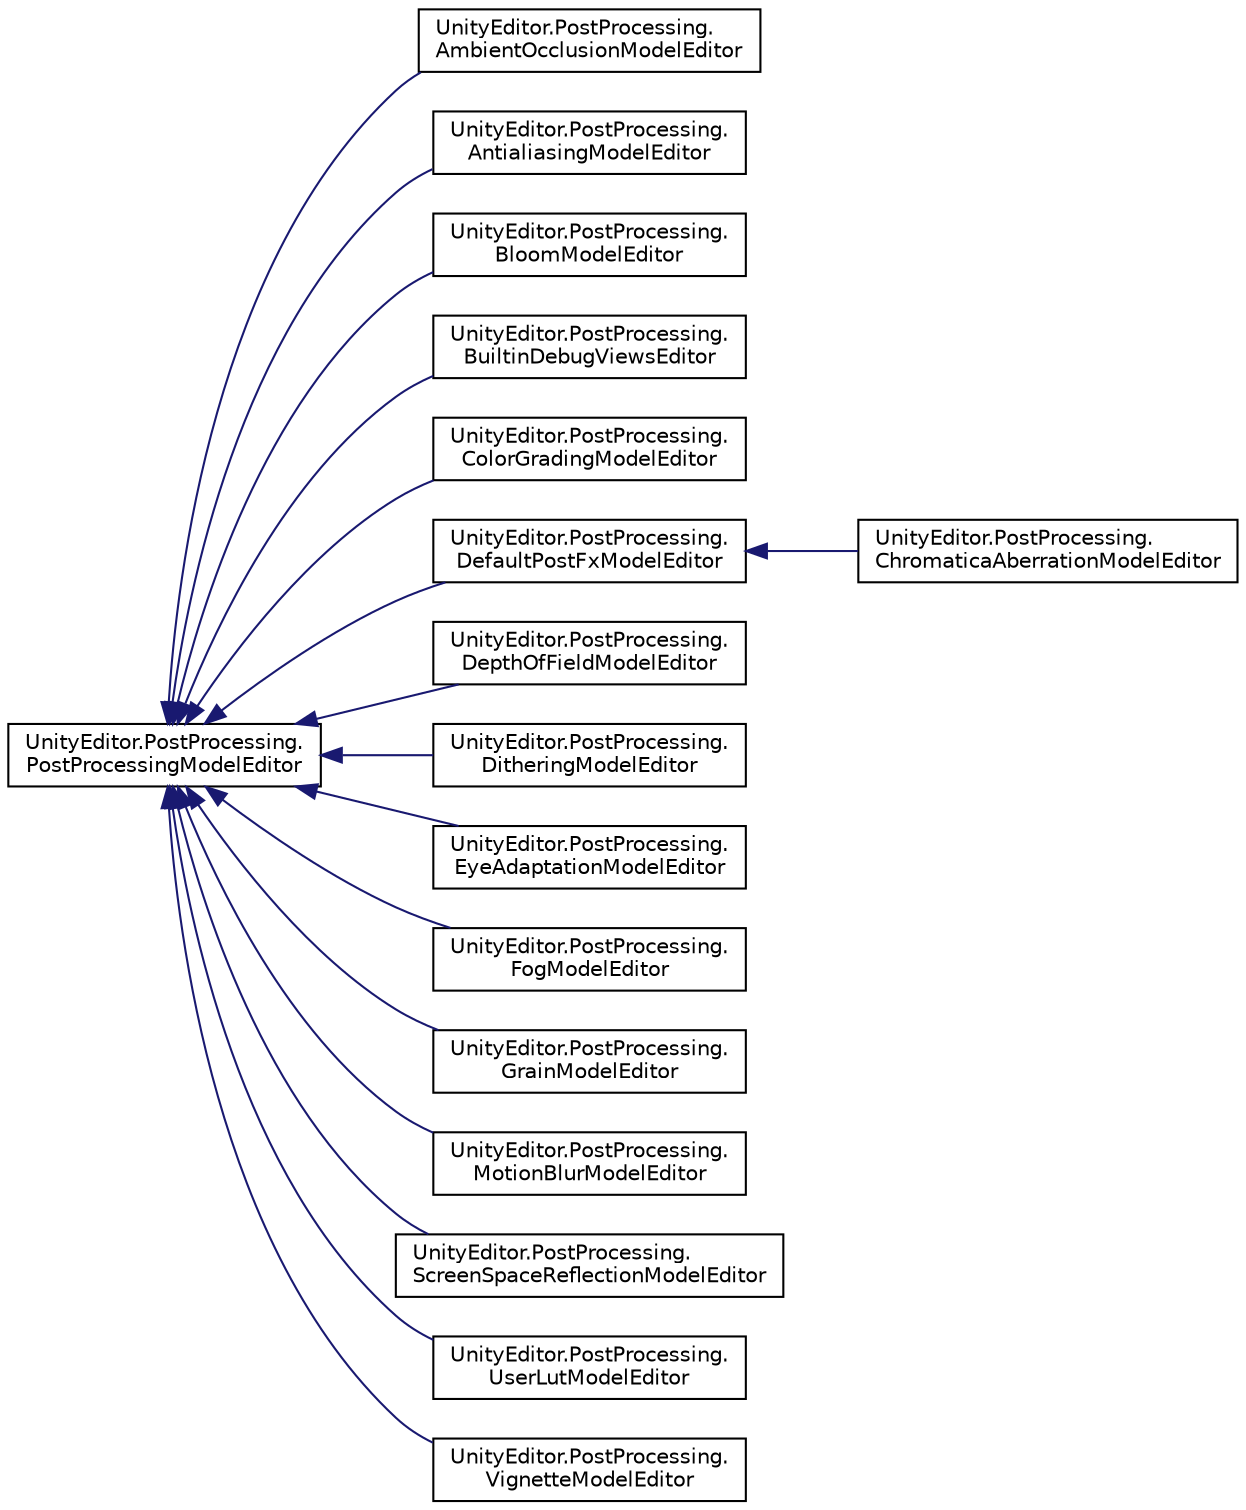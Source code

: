 digraph "Graphical Class Hierarchy"
{
  edge [fontname="Helvetica",fontsize="10",labelfontname="Helvetica",labelfontsize="10"];
  node [fontname="Helvetica",fontsize="10",shape=record];
  rankdir="LR";
  Node0 [label="UnityEditor.PostProcessing.\lPostProcessingModelEditor",height=0.2,width=0.4,color="black", fillcolor="white", style="filled",URL="$class_unity_editor_1_1_post_processing_1_1_post_processing_model_editor.html"];
  Node0 -> Node1 [dir="back",color="midnightblue",fontsize="10",style="solid",fontname="Helvetica"];
  Node1 [label="UnityEditor.PostProcessing.\lAmbientOcclusionModelEditor",height=0.2,width=0.4,color="black", fillcolor="white", style="filled",URL="$class_unity_editor_1_1_post_processing_1_1_ambient_occlusion_model_editor.html"];
  Node0 -> Node2 [dir="back",color="midnightblue",fontsize="10",style="solid",fontname="Helvetica"];
  Node2 [label="UnityEditor.PostProcessing.\lAntialiasingModelEditor",height=0.2,width=0.4,color="black", fillcolor="white", style="filled",URL="$class_unity_editor_1_1_post_processing_1_1_antialiasing_model_editor.html"];
  Node0 -> Node3 [dir="back",color="midnightblue",fontsize="10",style="solid",fontname="Helvetica"];
  Node3 [label="UnityEditor.PostProcessing.\lBloomModelEditor",height=0.2,width=0.4,color="black", fillcolor="white", style="filled",URL="$class_unity_editor_1_1_post_processing_1_1_bloom_model_editor.html"];
  Node0 -> Node4 [dir="back",color="midnightblue",fontsize="10",style="solid",fontname="Helvetica"];
  Node4 [label="UnityEditor.PostProcessing.\lBuiltinDebugViewsEditor",height=0.2,width=0.4,color="black", fillcolor="white", style="filled",URL="$class_unity_editor_1_1_post_processing_1_1_builtin_debug_views_editor.html"];
  Node0 -> Node5 [dir="back",color="midnightblue",fontsize="10",style="solid",fontname="Helvetica"];
  Node5 [label="UnityEditor.PostProcessing.\lColorGradingModelEditor",height=0.2,width=0.4,color="black", fillcolor="white", style="filled",URL="$class_unity_editor_1_1_post_processing_1_1_color_grading_model_editor.html"];
  Node0 -> Node6 [dir="back",color="midnightblue",fontsize="10",style="solid",fontname="Helvetica"];
  Node6 [label="UnityEditor.PostProcessing.\lDefaultPostFxModelEditor",height=0.2,width=0.4,color="black", fillcolor="white", style="filled",URL="$class_unity_editor_1_1_post_processing_1_1_default_post_fx_model_editor.html"];
  Node6 -> Node7 [dir="back",color="midnightblue",fontsize="10",style="solid",fontname="Helvetica"];
  Node7 [label="UnityEditor.PostProcessing.\lChromaticaAberrationModelEditor",height=0.2,width=0.4,color="black", fillcolor="white", style="filled",URL="$class_unity_editor_1_1_post_processing_1_1_chromatica_aberration_model_editor.html"];
  Node0 -> Node8 [dir="back",color="midnightblue",fontsize="10",style="solid",fontname="Helvetica"];
  Node8 [label="UnityEditor.PostProcessing.\lDepthOfFieldModelEditor",height=0.2,width=0.4,color="black", fillcolor="white", style="filled",URL="$class_unity_editor_1_1_post_processing_1_1_depth_of_field_model_editor.html"];
  Node0 -> Node9 [dir="back",color="midnightblue",fontsize="10",style="solid",fontname="Helvetica"];
  Node9 [label="UnityEditor.PostProcessing.\lDitheringModelEditor",height=0.2,width=0.4,color="black", fillcolor="white", style="filled",URL="$class_unity_editor_1_1_post_processing_1_1_dithering_model_editor.html"];
  Node0 -> Node10 [dir="back",color="midnightblue",fontsize="10",style="solid",fontname="Helvetica"];
  Node10 [label="UnityEditor.PostProcessing.\lEyeAdaptationModelEditor",height=0.2,width=0.4,color="black", fillcolor="white", style="filled",URL="$class_unity_editor_1_1_post_processing_1_1_eye_adaptation_model_editor.html"];
  Node0 -> Node11 [dir="back",color="midnightblue",fontsize="10",style="solid",fontname="Helvetica"];
  Node11 [label="UnityEditor.PostProcessing.\lFogModelEditor",height=0.2,width=0.4,color="black", fillcolor="white", style="filled",URL="$class_unity_editor_1_1_post_processing_1_1_fog_model_editor.html"];
  Node0 -> Node12 [dir="back",color="midnightblue",fontsize="10",style="solid",fontname="Helvetica"];
  Node12 [label="UnityEditor.PostProcessing.\lGrainModelEditor",height=0.2,width=0.4,color="black", fillcolor="white", style="filled",URL="$class_unity_editor_1_1_post_processing_1_1_grain_model_editor.html"];
  Node0 -> Node13 [dir="back",color="midnightblue",fontsize="10",style="solid",fontname="Helvetica"];
  Node13 [label="UnityEditor.PostProcessing.\lMotionBlurModelEditor",height=0.2,width=0.4,color="black", fillcolor="white", style="filled",URL="$class_unity_editor_1_1_post_processing_1_1_motion_blur_model_editor.html"];
  Node0 -> Node14 [dir="back",color="midnightblue",fontsize="10",style="solid",fontname="Helvetica"];
  Node14 [label="UnityEditor.PostProcessing.\lScreenSpaceReflectionModelEditor",height=0.2,width=0.4,color="black", fillcolor="white", style="filled",URL="$class_unity_editor_1_1_post_processing_1_1_screen_space_reflection_model_editor.html"];
  Node0 -> Node15 [dir="back",color="midnightblue",fontsize="10",style="solid",fontname="Helvetica"];
  Node15 [label="UnityEditor.PostProcessing.\lUserLutModelEditor",height=0.2,width=0.4,color="black", fillcolor="white", style="filled",URL="$class_unity_editor_1_1_post_processing_1_1_user_lut_model_editor.html"];
  Node0 -> Node16 [dir="back",color="midnightblue",fontsize="10",style="solid",fontname="Helvetica"];
  Node16 [label="UnityEditor.PostProcessing.\lVignetteModelEditor",height=0.2,width=0.4,color="black", fillcolor="white", style="filled",URL="$class_unity_editor_1_1_post_processing_1_1_vignette_model_editor.html"];
}
